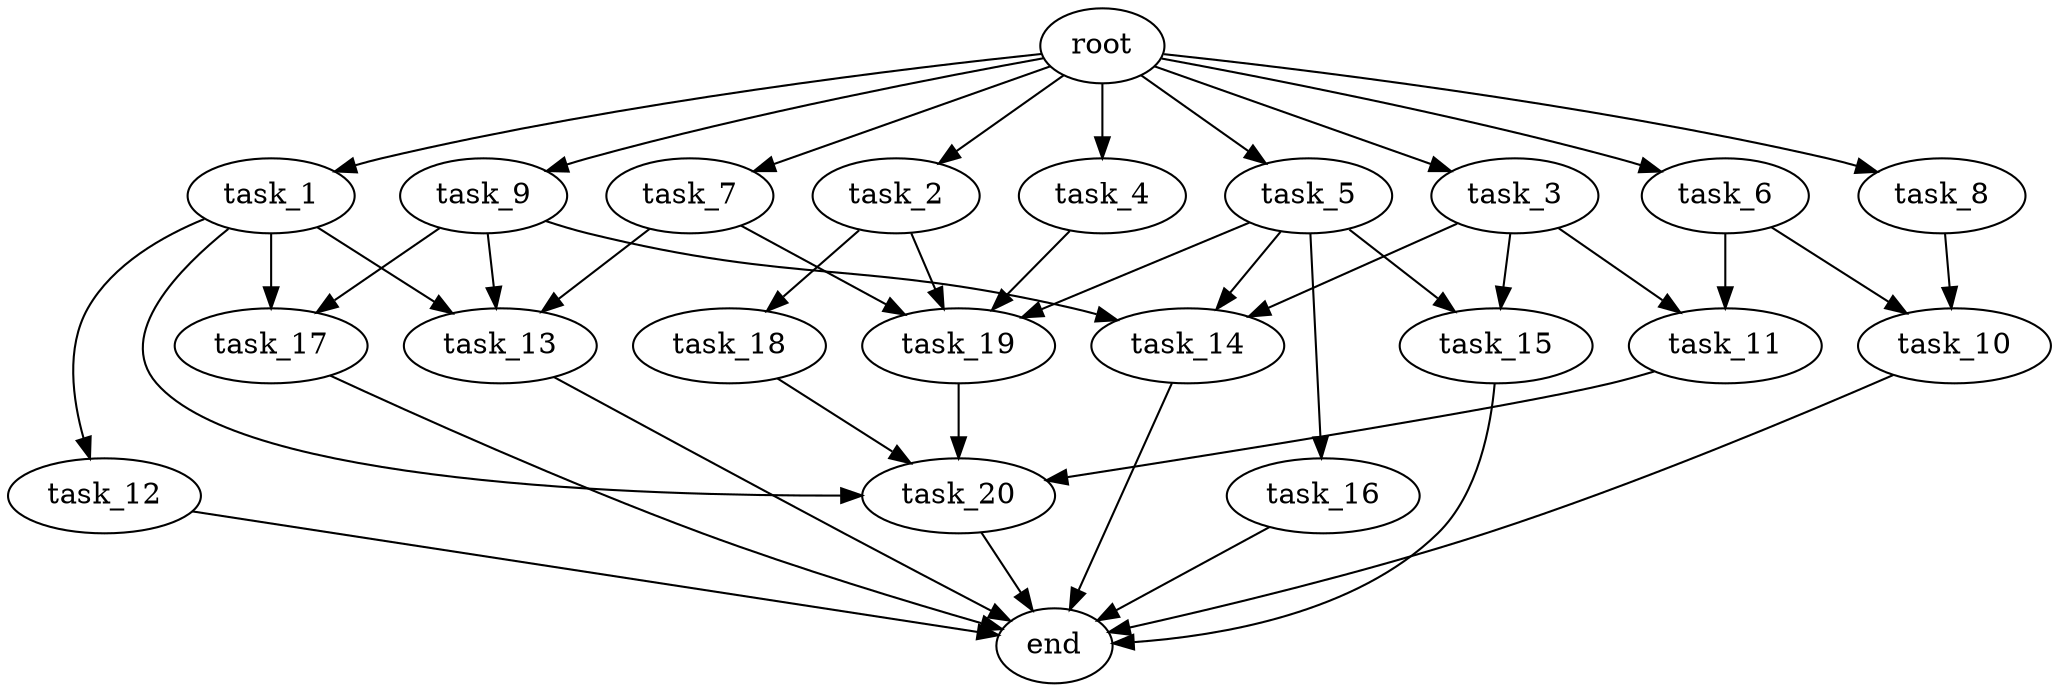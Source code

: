 digraph G {
  root [size="0.000000e+00"];
  task_1 [size="1.433461e+10"];
  task_2 [size="6.602464e+10"];
  task_3 [size="2.211206e+10"];
  task_4 [size="3.005709e+10"];
  task_5 [size="6.105154e+09"];
  task_6 [size="9.485254e+10"];
  task_7 [size="8.797259e+10"];
  task_8 [size="9.115865e+10"];
  task_9 [size="6.260305e+10"];
  task_10 [size="4.272579e+10"];
  task_11 [size="4.956712e+10"];
  task_12 [size="9.722930e+10"];
  task_13 [size="9.415923e+10"];
  task_14 [size="6.713754e+10"];
  task_15 [size="7.858260e+10"];
  task_16 [size="3.188026e+10"];
  task_17 [size="4.163830e+10"];
  task_18 [size="1.493027e+10"];
  task_19 [size="3.765225e+10"];
  task_20 [size="7.544407e+10"];
  end [size="0.000000e+00"];

  root -> task_1 [size="1.000000e-12"];
  root -> task_2 [size="1.000000e-12"];
  root -> task_3 [size="1.000000e-12"];
  root -> task_4 [size="1.000000e-12"];
  root -> task_5 [size="1.000000e-12"];
  root -> task_6 [size="1.000000e-12"];
  root -> task_7 [size="1.000000e-12"];
  root -> task_8 [size="1.000000e-12"];
  root -> task_9 [size="1.000000e-12"];
  task_1 -> task_12 [size="9.722930e+08"];
  task_1 -> task_13 [size="3.138641e+08"];
  task_1 -> task_17 [size="2.081915e+08"];
  task_1 -> task_20 [size="1.886102e+08"];
  task_2 -> task_18 [size="1.493027e+08"];
  task_2 -> task_19 [size="9.413064e+07"];
  task_3 -> task_11 [size="2.478356e+08"];
  task_3 -> task_14 [size="2.237918e+08"];
  task_3 -> task_15 [size="3.929130e+08"];
  task_4 -> task_19 [size="9.413064e+07"];
  task_5 -> task_14 [size="2.237918e+08"];
  task_5 -> task_15 [size="3.929130e+08"];
  task_5 -> task_16 [size="3.188026e+08"];
  task_5 -> task_19 [size="9.413064e+07"];
  task_6 -> task_10 [size="2.136289e+08"];
  task_6 -> task_11 [size="2.478356e+08"];
  task_7 -> task_13 [size="3.138641e+08"];
  task_7 -> task_19 [size="9.413064e+07"];
  task_8 -> task_10 [size="2.136289e+08"];
  task_9 -> task_13 [size="3.138641e+08"];
  task_9 -> task_14 [size="2.237918e+08"];
  task_9 -> task_17 [size="2.081915e+08"];
  task_10 -> end [size="1.000000e-12"];
  task_11 -> task_20 [size="1.886102e+08"];
  task_12 -> end [size="1.000000e-12"];
  task_13 -> end [size="1.000000e-12"];
  task_14 -> end [size="1.000000e-12"];
  task_15 -> end [size="1.000000e-12"];
  task_16 -> end [size="1.000000e-12"];
  task_17 -> end [size="1.000000e-12"];
  task_18 -> task_20 [size="1.886102e+08"];
  task_19 -> task_20 [size="1.886102e+08"];
  task_20 -> end [size="1.000000e-12"];
}
